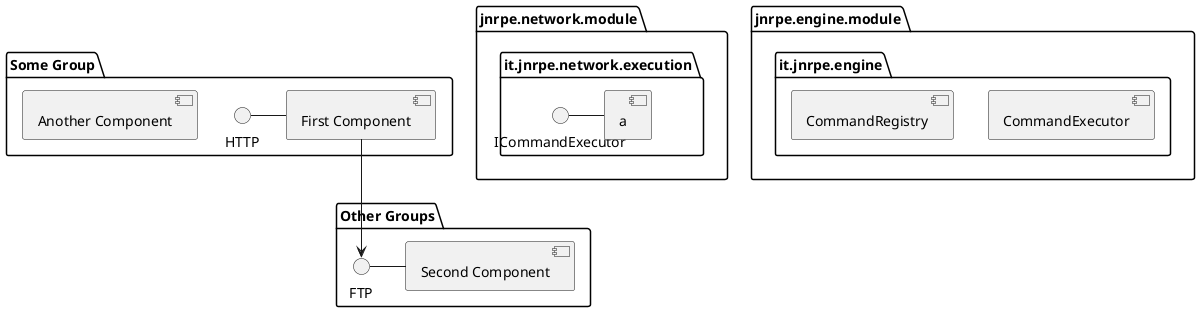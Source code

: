 @startuml

package "Some Group" {
HTTP - [First Component]
[Another Component]
}

package "Other Groups" {
FTP - [Second Component]

[First Component] --> FTP
}

package "jnrpe.engine.module" {
    package "it.jnrpe.engine" {
        [CommandExecutor]
        [CommandRegistry]
    }
}

package "jnrpe.network.module" {
    package "it.jnrpe.network.execution" {
        ICommandExecutor - [a]
        [CommandRegistry]
    }
}

@enduml
